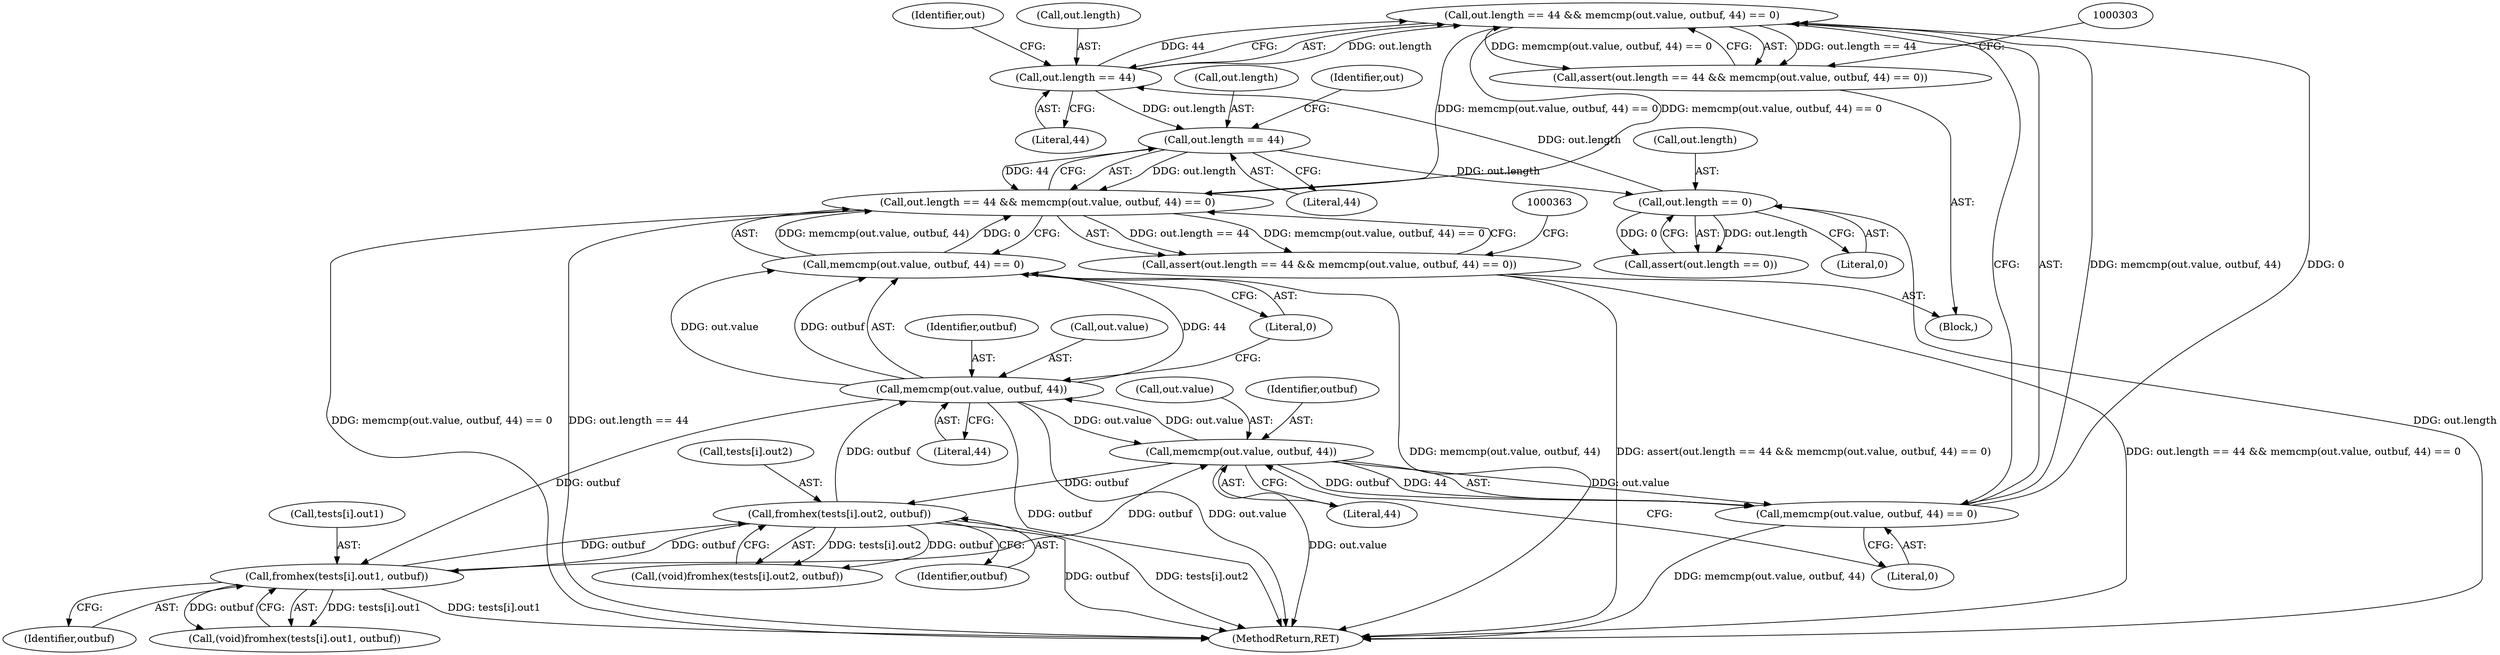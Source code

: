 digraph "0_krb5_82dc33da50338ac84c7b4102dc6513d897d0506a_11@API" {
"1000288" [label="(Call,out.length == 44 && memcmp(out.value, outbuf, 44) == 0)"];
"1000289" [label="(Call,out.length == 44)"];
"1000386" [label="(Call,out.length == 0)"];
"1000349" [label="(Call,out.length == 44)"];
"1000348" [label="(Call,out.length == 44 && memcmp(out.value, outbuf, 44) == 0)"];
"1000288" [label="(Call,out.length == 44 && memcmp(out.value, outbuf, 44) == 0)"];
"1000294" [label="(Call,memcmp(out.value, outbuf, 44) == 0)"];
"1000295" [label="(Call,memcmp(out.value, outbuf, 44))"];
"1000355" [label="(Call,memcmp(out.value, outbuf, 44))"];
"1000340" [label="(Call,fromhex(tests[i].out2, outbuf))"];
"1000280" [label="(Call,fromhex(tests[i].out1, outbuf))"];
"1000354" [label="(Call,memcmp(out.value, outbuf, 44) == 0)"];
"1000287" [label="(Call,assert(out.length == 44 && memcmp(out.value, outbuf, 44) == 0))"];
"1000347" [label="(Call,assert(out.length == 44 && memcmp(out.value, outbuf, 44) == 0))"];
"1000300" [label="(Literal,44)"];
"1000354" [label="(Call,memcmp(out.value, outbuf, 44) == 0)"];
"1000340" [label="(Call,fromhex(tests[i].out2, outbuf))"];
"1000288" [label="(Call,out.length == 44 && memcmp(out.value, outbuf, 44) == 0)"];
"1000295" [label="(Call,memcmp(out.value, outbuf, 44))"];
"1000357" [label="(Identifier,out)"];
"1000386" [label="(Call,out.length == 0)"];
"1000294" [label="(Call,memcmp(out.value, outbuf, 44) == 0)"];
"1000280" [label="(Call,fromhex(tests[i].out1, outbuf))"];
"1000406" [label="(MethodReturn,RET)"];
"1000360" [label="(Literal,44)"];
"1000286" [label="(Identifier,outbuf)"];
"1000297" [label="(Identifier,out)"];
"1000296" [label="(Call,out.value)"];
"1000281" [label="(Call,tests[i].out1)"];
"1000299" [label="(Identifier,outbuf)"];
"1000338" [label="(Call,(void)fromhex(tests[i].out2, outbuf))"];
"1000348" [label="(Call,out.length == 44 && memcmp(out.value, outbuf, 44) == 0)"];
"1000290" [label="(Call,out.length)"];
"1000390" [label="(Literal,0)"];
"1000350" [label="(Call,out.length)"];
"1000289" [label="(Call,out.length == 44)"];
"1000278" [label="(Call,(void)fromhex(tests[i].out1, outbuf))"];
"1000385" [label="(Call,assert(out.length == 0))"];
"1000359" [label="(Identifier,outbuf)"];
"1000349" [label="(Call,out.length == 44)"];
"1000346" [label="(Identifier,outbuf)"];
"1000341" [label="(Call,tests[i].out2)"];
"1000301" [label="(Literal,0)"];
"1000347" [label="(Call,assert(out.length == 44 && memcmp(out.value, outbuf, 44) == 0))"];
"1000287" [label="(Call,assert(out.length == 44 && memcmp(out.value, outbuf, 44) == 0))"];
"1000355" [label="(Call,memcmp(out.value, outbuf, 44))"];
"1000183" [label="(Block,)"];
"1000356" [label="(Call,out.value)"];
"1000353" [label="(Literal,44)"];
"1000361" [label="(Literal,0)"];
"1000293" [label="(Literal,44)"];
"1000387" [label="(Call,out.length)"];
"1000288" -> "1000287"  [label="AST: "];
"1000288" -> "1000289"  [label="CFG: "];
"1000288" -> "1000294"  [label="CFG: "];
"1000289" -> "1000288"  [label="AST: "];
"1000294" -> "1000288"  [label="AST: "];
"1000287" -> "1000288"  [label="CFG: "];
"1000288" -> "1000287"  [label="DDG: out.length == 44"];
"1000288" -> "1000287"  [label="DDG: memcmp(out.value, outbuf, 44) == 0"];
"1000289" -> "1000288"  [label="DDG: out.length"];
"1000289" -> "1000288"  [label="DDG: 44"];
"1000348" -> "1000288"  [label="DDG: memcmp(out.value, outbuf, 44) == 0"];
"1000294" -> "1000288"  [label="DDG: memcmp(out.value, outbuf, 44)"];
"1000294" -> "1000288"  [label="DDG: 0"];
"1000288" -> "1000348"  [label="DDG: memcmp(out.value, outbuf, 44) == 0"];
"1000289" -> "1000293"  [label="CFG: "];
"1000290" -> "1000289"  [label="AST: "];
"1000293" -> "1000289"  [label="AST: "];
"1000297" -> "1000289"  [label="CFG: "];
"1000386" -> "1000289"  [label="DDG: out.length"];
"1000289" -> "1000349"  [label="DDG: out.length"];
"1000386" -> "1000385"  [label="AST: "];
"1000386" -> "1000390"  [label="CFG: "];
"1000387" -> "1000386"  [label="AST: "];
"1000390" -> "1000386"  [label="AST: "];
"1000385" -> "1000386"  [label="CFG: "];
"1000386" -> "1000406"  [label="DDG: out.length"];
"1000386" -> "1000385"  [label="DDG: out.length"];
"1000386" -> "1000385"  [label="DDG: 0"];
"1000349" -> "1000386"  [label="DDG: out.length"];
"1000349" -> "1000348"  [label="AST: "];
"1000349" -> "1000353"  [label="CFG: "];
"1000350" -> "1000349"  [label="AST: "];
"1000353" -> "1000349"  [label="AST: "];
"1000357" -> "1000349"  [label="CFG: "];
"1000348" -> "1000349"  [label="CFG: "];
"1000349" -> "1000348"  [label="DDG: out.length"];
"1000349" -> "1000348"  [label="DDG: 44"];
"1000348" -> "1000347"  [label="AST: "];
"1000348" -> "1000354"  [label="CFG: "];
"1000354" -> "1000348"  [label="AST: "];
"1000347" -> "1000348"  [label="CFG: "];
"1000348" -> "1000406"  [label="DDG: out.length == 44"];
"1000348" -> "1000406"  [label="DDG: memcmp(out.value, outbuf, 44) == 0"];
"1000348" -> "1000347"  [label="DDG: out.length == 44"];
"1000348" -> "1000347"  [label="DDG: memcmp(out.value, outbuf, 44) == 0"];
"1000354" -> "1000348"  [label="DDG: memcmp(out.value, outbuf, 44)"];
"1000354" -> "1000348"  [label="DDG: 0"];
"1000294" -> "1000301"  [label="CFG: "];
"1000295" -> "1000294"  [label="AST: "];
"1000301" -> "1000294"  [label="AST: "];
"1000294" -> "1000406"  [label="DDG: memcmp(out.value, outbuf, 44)"];
"1000295" -> "1000294"  [label="DDG: out.value"];
"1000295" -> "1000294"  [label="DDG: outbuf"];
"1000295" -> "1000294"  [label="DDG: 44"];
"1000295" -> "1000300"  [label="CFG: "];
"1000296" -> "1000295"  [label="AST: "];
"1000299" -> "1000295"  [label="AST: "];
"1000300" -> "1000295"  [label="AST: "];
"1000301" -> "1000295"  [label="CFG: "];
"1000295" -> "1000406"  [label="DDG: out.value"];
"1000355" -> "1000295"  [label="DDG: out.value"];
"1000280" -> "1000295"  [label="DDG: outbuf"];
"1000295" -> "1000340"  [label="DDG: outbuf"];
"1000295" -> "1000355"  [label="DDG: out.value"];
"1000355" -> "1000354"  [label="AST: "];
"1000355" -> "1000360"  [label="CFG: "];
"1000356" -> "1000355"  [label="AST: "];
"1000359" -> "1000355"  [label="AST: "];
"1000360" -> "1000355"  [label="AST: "];
"1000361" -> "1000355"  [label="CFG: "];
"1000355" -> "1000406"  [label="DDG: out.value"];
"1000355" -> "1000406"  [label="DDG: outbuf"];
"1000355" -> "1000280"  [label="DDG: outbuf"];
"1000355" -> "1000354"  [label="DDG: out.value"];
"1000355" -> "1000354"  [label="DDG: outbuf"];
"1000355" -> "1000354"  [label="DDG: 44"];
"1000340" -> "1000355"  [label="DDG: outbuf"];
"1000340" -> "1000338"  [label="AST: "];
"1000340" -> "1000346"  [label="CFG: "];
"1000341" -> "1000340"  [label="AST: "];
"1000346" -> "1000340"  [label="AST: "];
"1000338" -> "1000340"  [label="CFG: "];
"1000340" -> "1000406"  [label="DDG: outbuf"];
"1000340" -> "1000406"  [label="DDG: tests[i].out2"];
"1000340" -> "1000280"  [label="DDG: outbuf"];
"1000340" -> "1000338"  [label="DDG: tests[i].out2"];
"1000340" -> "1000338"  [label="DDG: outbuf"];
"1000280" -> "1000340"  [label="DDG: outbuf"];
"1000280" -> "1000278"  [label="AST: "];
"1000280" -> "1000286"  [label="CFG: "];
"1000281" -> "1000280"  [label="AST: "];
"1000286" -> "1000280"  [label="AST: "];
"1000278" -> "1000280"  [label="CFG: "];
"1000280" -> "1000406"  [label="DDG: tests[i].out1"];
"1000280" -> "1000278"  [label="DDG: tests[i].out1"];
"1000280" -> "1000278"  [label="DDG: outbuf"];
"1000354" -> "1000361"  [label="CFG: "];
"1000361" -> "1000354"  [label="AST: "];
"1000354" -> "1000406"  [label="DDG: memcmp(out.value, outbuf, 44)"];
"1000287" -> "1000183"  [label="AST: "];
"1000303" -> "1000287"  [label="CFG: "];
"1000347" -> "1000183"  [label="AST: "];
"1000363" -> "1000347"  [label="CFG: "];
"1000347" -> "1000406"  [label="DDG: out.length == 44 && memcmp(out.value, outbuf, 44) == 0"];
"1000347" -> "1000406"  [label="DDG: assert(out.length == 44 && memcmp(out.value, outbuf, 44) == 0)"];
}
